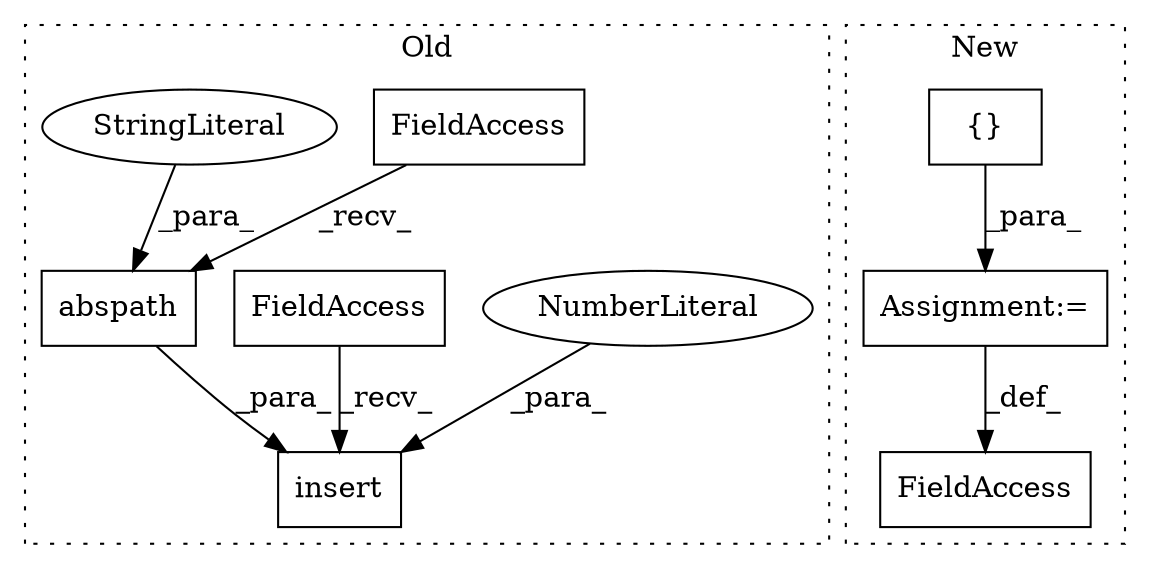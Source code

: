 digraph G {
subgraph cluster0 {
1 [label="insert" a="32" s="243,290" l="7,1" shape="box"];
3 [label="NumberLiteral" a="34" s="250" l="1" shape="ellipse"];
5 [label="FieldAccess" a="22" s="234" l="8" shape="box"];
6 [label="abspath" a="32" s="260,289" l="8,1" shape="box"];
7 [label="FieldAccess" a="22" s="252" l="7" shape="box"];
9 [label="StringLiteral" a="45" s="268" l="21" shape="ellipse"];
label = "Old";
style="dotted";
}
subgraph cluster1 {
2 [label="{}" a="4" s="1960,1985" l="1,1" shape="box"];
4 [label="FieldAccess" a="22" s="2010" l="8" shape="box"];
8 [label="Assignment:=" a="7" s="2018" l="1" shape="box"];
label = "New";
style="dotted";
}
2 -> 8 [label="_para_"];
3 -> 1 [label="_para_"];
5 -> 1 [label="_recv_"];
6 -> 1 [label="_para_"];
7 -> 6 [label="_recv_"];
8 -> 4 [label="_def_"];
9 -> 6 [label="_para_"];
}